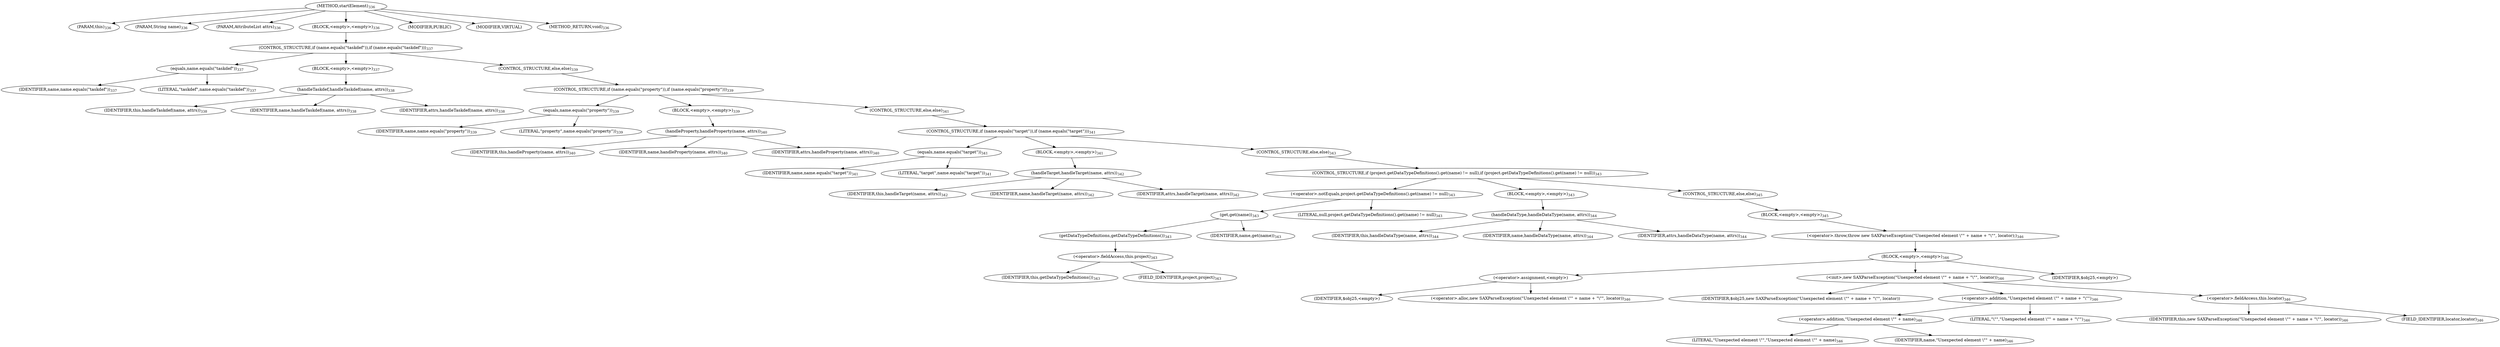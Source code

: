 digraph "startElement" {  
"978" [label = <(METHOD,startElement)<SUB>336</SUB>> ]
"40" [label = <(PARAM,this)<SUB>336</SUB>> ]
"979" [label = <(PARAM,String name)<SUB>336</SUB>> ]
"980" [label = <(PARAM,AttributeList attrs)<SUB>336</SUB>> ]
"981" [label = <(BLOCK,&lt;empty&gt;,&lt;empty&gt;)<SUB>336</SUB>> ]
"982" [label = <(CONTROL_STRUCTURE,if (name.equals(&quot;taskdef&quot;)),if (name.equals(&quot;taskdef&quot;)))<SUB>337</SUB>> ]
"983" [label = <(equals,name.equals(&quot;taskdef&quot;))<SUB>337</SUB>> ]
"984" [label = <(IDENTIFIER,name,name.equals(&quot;taskdef&quot;))<SUB>337</SUB>> ]
"985" [label = <(LITERAL,&quot;taskdef&quot;,name.equals(&quot;taskdef&quot;))<SUB>337</SUB>> ]
"986" [label = <(BLOCK,&lt;empty&gt;,&lt;empty&gt;)<SUB>337</SUB>> ]
"987" [label = <(handleTaskdef,handleTaskdef(name, attrs))<SUB>338</SUB>> ]
"39" [label = <(IDENTIFIER,this,handleTaskdef(name, attrs))<SUB>338</SUB>> ]
"988" [label = <(IDENTIFIER,name,handleTaskdef(name, attrs))<SUB>338</SUB>> ]
"989" [label = <(IDENTIFIER,attrs,handleTaskdef(name, attrs))<SUB>338</SUB>> ]
"990" [label = <(CONTROL_STRUCTURE,else,else)<SUB>339</SUB>> ]
"991" [label = <(CONTROL_STRUCTURE,if (name.equals(&quot;property&quot;)),if (name.equals(&quot;property&quot;)))<SUB>339</SUB>> ]
"992" [label = <(equals,name.equals(&quot;property&quot;))<SUB>339</SUB>> ]
"993" [label = <(IDENTIFIER,name,name.equals(&quot;property&quot;))<SUB>339</SUB>> ]
"994" [label = <(LITERAL,&quot;property&quot;,name.equals(&quot;property&quot;))<SUB>339</SUB>> ]
"995" [label = <(BLOCK,&lt;empty&gt;,&lt;empty&gt;)<SUB>339</SUB>> ]
"996" [label = <(handleProperty,handleProperty(name, attrs))<SUB>340</SUB>> ]
"41" [label = <(IDENTIFIER,this,handleProperty(name, attrs))<SUB>340</SUB>> ]
"997" [label = <(IDENTIFIER,name,handleProperty(name, attrs))<SUB>340</SUB>> ]
"998" [label = <(IDENTIFIER,attrs,handleProperty(name, attrs))<SUB>340</SUB>> ]
"999" [label = <(CONTROL_STRUCTURE,else,else)<SUB>341</SUB>> ]
"1000" [label = <(CONTROL_STRUCTURE,if (name.equals(&quot;target&quot;)),if (name.equals(&quot;target&quot;)))<SUB>341</SUB>> ]
"1001" [label = <(equals,name.equals(&quot;target&quot;))<SUB>341</SUB>> ]
"1002" [label = <(IDENTIFIER,name,name.equals(&quot;target&quot;))<SUB>341</SUB>> ]
"1003" [label = <(LITERAL,&quot;target&quot;,name.equals(&quot;target&quot;))<SUB>341</SUB>> ]
"1004" [label = <(BLOCK,&lt;empty&gt;,&lt;empty&gt;)<SUB>341</SUB>> ]
"1005" [label = <(handleTarget,handleTarget(name, attrs))<SUB>342</SUB>> ]
"42" [label = <(IDENTIFIER,this,handleTarget(name, attrs))<SUB>342</SUB>> ]
"1006" [label = <(IDENTIFIER,name,handleTarget(name, attrs))<SUB>342</SUB>> ]
"1007" [label = <(IDENTIFIER,attrs,handleTarget(name, attrs))<SUB>342</SUB>> ]
"1008" [label = <(CONTROL_STRUCTURE,else,else)<SUB>343</SUB>> ]
"1009" [label = <(CONTROL_STRUCTURE,if (project.getDataTypeDefinitions().get(name) != null),if (project.getDataTypeDefinitions().get(name) != null))<SUB>343</SUB>> ]
"1010" [label = <(&lt;operator&gt;.notEquals,project.getDataTypeDefinitions().get(name) != null)<SUB>343</SUB>> ]
"1011" [label = <(get,get(name))<SUB>343</SUB>> ]
"1012" [label = <(getDataTypeDefinitions,getDataTypeDefinitions())<SUB>343</SUB>> ]
"1013" [label = <(&lt;operator&gt;.fieldAccess,this.project)<SUB>343</SUB>> ]
"1014" [label = <(IDENTIFIER,this,getDataTypeDefinitions())<SUB>343</SUB>> ]
"1015" [label = <(FIELD_IDENTIFIER,project,project)<SUB>343</SUB>> ]
"1016" [label = <(IDENTIFIER,name,get(name))<SUB>343</SUB>> ]
"1017" [label = <(LITERAL,null,project.getDataTypeDefinitions().get(name) != null)<SUB>343</SUB>> ]
"1018" [label = <(BLOCK,&lt;empty&gt;,&lt;empty&gt;)<SUB>343</SUB>> ]
"1019" [label = <(handleDataType,handleDataType(name, attrs))<SUB>344</SUB>> ]
"43" [label = <(IDENTIFIER,this,handleDataType(name, attrs))<SUB>344</SUB>> ]
"1020" [label = <(IDENTIFIER,name,handleDataType(name, attrs))<SUB>344</SUB>> ]
"1021" [label = <(IDENTIFIER,attrs,handleDataType(name, attrs))<SUB>344</SUB>> ]
"1022" [label = <(CONTROL_STRUCTURE,else,else)<SUB>345</SUB>> ]
"1023" [label = <(BLOCK,&lt;empty&gt;,&lt;empty&gt;)<SUB>345</SUB>> ]
"1024" [label = <(&lt;operator&gt;.throw,throw new SAXParseException(&quot;Unexpected element \&quot;&quot; + name + &quot;\&quot;&quot;, locator);)<SUB>346</SUB>> ]
"1025" [label = <(BLOCK,&lt;empty&gt;,&lt;empty&gt;)<SUB>346</SUB>> ]
"1026" [label = <(&lt;operator&gt;.assignment,&lt;empty&gt;)> ]
"1027" [label = <(IDENTIFIER,$obj25,&lt;empty&gt;)> ]
"1028" [label = <(&lt;operator&gt;.alloc,new SAXParseException(&quot;Unexpected element \&quot;&quot; + name + &quot;\&quot;&quot;, locator))<SUB>346</SUB>> ]
"1029" [label = <(&lt;init&gt;,new SAXParseException(&quot;Unexpected element \&quot;&quot; + name + &quot;\&quot;&quot;, locator))<SUB>346</SUB>> ]
"1030" [label = <(IDENTIFIER,$obj25,new SAXParseException(&quot;Unexpected element \&quot;&quot; + name + &quot;\&quot;&quot;, locator))> ]
"1031" [label = <(&lt;operator&gt;.addition,&quot;Unexpected element \&quot;&quot; + name + &quot;\&quot;&quot;)<SUB>346</SUB>> ]
"1032" [label = <(&lt;operator&gt;.addition,&quot;Unexpected element \&quot;&quot; + name)<SUB>346</SUB>> ]
"1033" [label = <(LITERAL,&quot;Unexpected element \&quot;&quot;,&quot;Unexpected element \&quot;&quot; + name)<SUB>346</SUB>> ]
"1034" [label = <(IDENTIFIER,name,&quot;Unexpected element \&quot;&quot; + name)<SUB>346</SUB>> ]
"1035" [label = <(LITERAL,&quot;\&quot;&quot;,&quot;Unexpected element \&quot;&quot; + name + &quot;\&quot;&quot;)<SUB>346</SUB>> ]
"1036" [label = <(&lt;operator&gt;.fieldAccess,this.locator)<SUB>346</SUB>> ]
"1037" [label = <(IDENTIFIER,this,new SAXParseException(&quot;Unexpected element \&quot;&quot; + name + &quot;\&quot;&quot;, locator))<SUB>346</SUB>> ]
"1038" [label = <(FIELD_IDENTIFIER,locator,locator)<SUB>346</SUB>> ]
"1039" [label = <(IDENTIFIER,$obj25,&lt;empty&gt;)> ]
"1040" [label = <(MODIFIER,PUBLIC)> ]
"1041" [label = <(MODIFIER,VIRTUAL)> ]
"1042" [label = <(METHOD_RETURN,void)<SUB>336</SUB>> ]
  "978" -> "40" 
  "978" -> "979" 
  "978" -> "980" 
  "978" -> "981" 
  "978" -> "1040" 
  "978" -> "1041" 
  "978" -> "1042" 
  "981" -> "982" 
  "982" -> "983" 
  "982" -> "986" 
  "982" -> "990" 
  "983" -> "984" 
  "983" -> "985" 
  "986" -> "987" 
  "987" -> "39" 
  "987" -> "988" 
  "987" -> "989" 
  "990" -> "991" 
  "991" -> "992" 
  "991" -> "995" 
  "991" -> "999" 
  "992" -> "993" 
  "992" -> "994" 
  "995" -> "996" 
  "996" -> "41" 
  "996" -> "997" 
  "996" -> "998" 
  "999" -> "1000" 
  "1000" -> "1001" 
  "1000" -> "1004" 
  "1000" -> "1008" 
  "1001" -> "1002" 
  "1001" -> "1003" 
  "1004" -> "1005" 
  "1005" -> "42" 
  "1005" -> "1006" 
  "1005" -> "1007" 
  "1008" -> "1009" 
  "1009" -> "1010" 
  "1009" -> "1018" 
  "1009" -> "1022" 
  "1010" -> "1011" 
  "1010" -> "1017" 
  "1011" -> "1012" 
  "1011" -> "1016" 
  "1012" -> "1013" 
  "1013" -> "1014" 
  "1013" -> "1015" 
  "1018" -> "1019" 
  "1019" -> "43" 
  "1019" -> "1020" 
  "1019" -> "1021" 
  "1022" -> "1023" 
  "1023" -> "1024" 
  "1024" -> "1025" 
  "1025" -> "1026" 
  "1025" -> "1029" 
  "1025" -> "1039" 
  "1026" -> "1027" 
  "1026" -> "1028" 
  "1029" -> "1030" 
  "1029" -> "1031" 
  "1029" -> "1036" 
  "1031" -> "1032" 
  "1031" -> "1035" 
  "1032" -> "1033" 
  "1032" -> "1034" 
  "1036" -> "1037" 
  "1036" -> "1038" 
}
